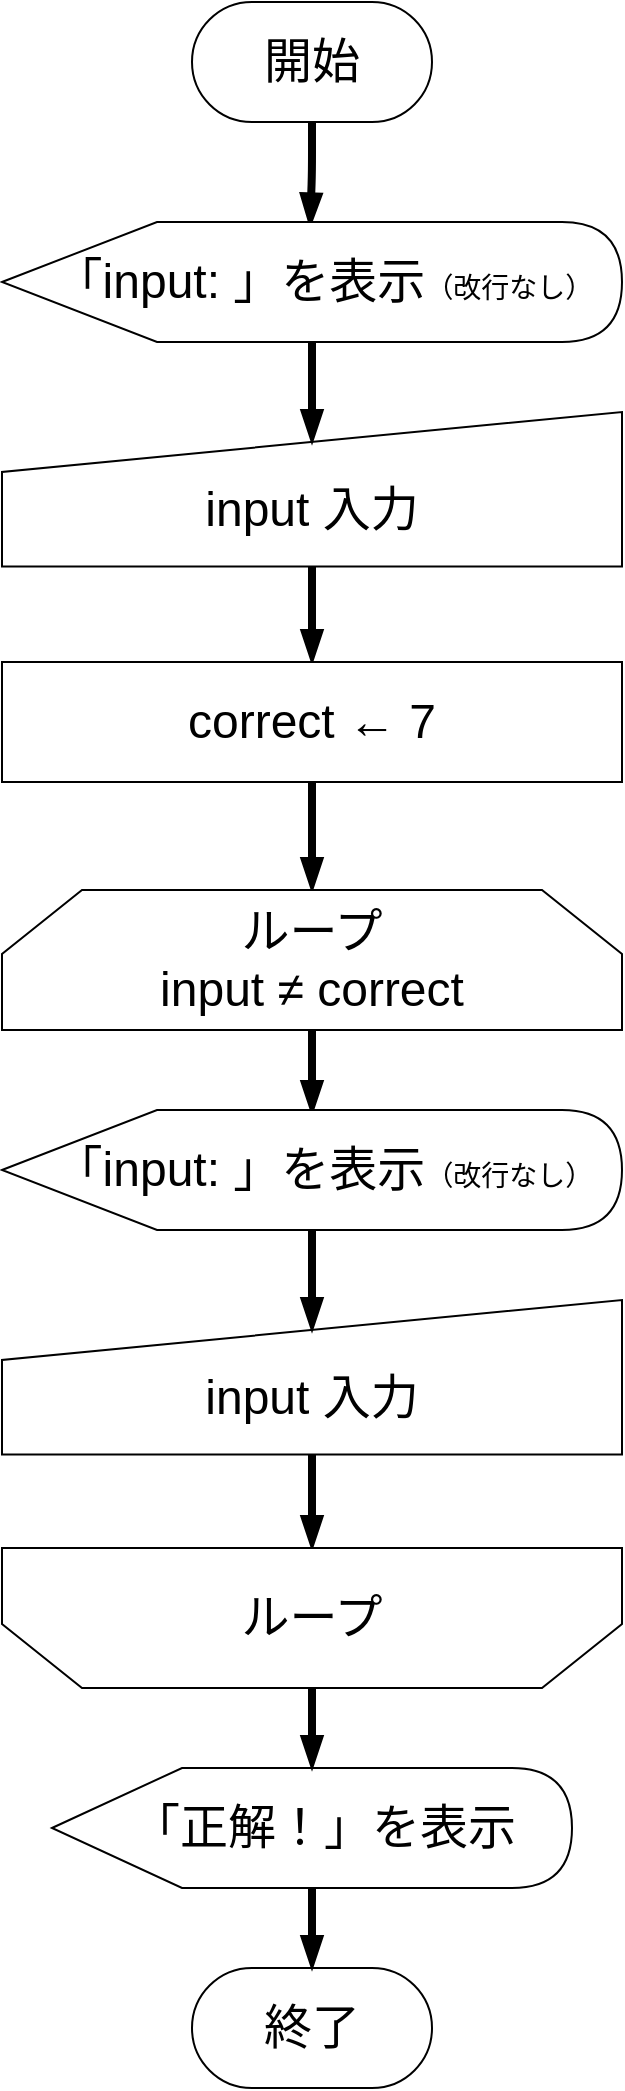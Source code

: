<mxfile>
    <diagram id="c4GTyKVFCKA0cYsm1K__" name="ページ1">
        <mxGraphModel dx="1280" dy="1049" grid="1" gridSize="10" guides="1" tooltips="1" connect="1" arrows="1" fold="1" page="1" pageScale="1" pageWidth="827" pageHeight="1169" math="0" shadow="0">
            <root>
                <mxCell id="0"/>
                <mxCell id="1" parent="0"/>
                <mxCell id="27" style="edgeStyle=orthogonalEdgeStyle;html=1;entryX=0.497;entryY=0.027;entryDx=0;entryDy=0;entryPerimeter=0;fontSize=24;endArrow=blockThin;endFill=1;strokeWidth=4;" parent="1" source="2" target="22" edge="1">
                    <mxGeometry relative="1" as="geometry"/>
                </mxCell>
                <mxCell id="2" value="開始" style="rounded=1;whiteSpace=wrap;html=1;arcSize=50;fontSize=24;" parent="1" vertex="1">
                    <mxGeometry x="355" y="50" width="120" height="60" as="geometry"/>
                </mxCell>
                <mxCell id="14" style="edgeStyle=none;html=1;fontSize=20;endArrow=blockThin;endFill=1;strokeWidth=4;exitX=0.5;exitY=1;exitDx=0;exitDy=0;" parent="1" source="21" target="39" edge="1">
                    <mxGeometry relative="1" as="geometry">
                        <mxPoint x="430" y="350" as="sourcePoint"/>
                        <mxPoint x="400" y="370" as="targetPoint"/>
                    </mxGeometry>
                </mxCell>
                <mxCell id="4" value="終了" style="rounded=1;whiteSpace=wrap;html=1;arcSize=50;fontSize=24;" parent="1" vertex="1">
                    <mxGeometry x="355" y="1033" width="120" height="60" as="geometry"/>
                </mxCell>
                <mxCell id="21" value="&lt;span style=&quot;font-size: 24px;&quot;&gt;input 入力&lt;/span&gt;" style="shape=manualInput;whiteSpace=wrap;html=1;fontSize=24;spacingTop=20;strokeWidth=1;" parent="1" vertex="1">
                    <mxGeometry x="260" y="255" width="310" height="77.27" as="geometry"/>
                </mxCell>
                <mxCell id="25" style="edgeStyle=orthogonalEdgeStyle;html=1;fontSize=24;strokeWidth=4;endArrow=blockThin;endFill=1;" parent="1" source="22" edge="1">
                    <mxGeometry relative="1" as="geometry">
                        <mxPoint x="415" y="270" as="targetPoint"/>
                    </mxGeometry>
                </mxCell>
                <mxCell id="22" value="&lt;font style=&quot;font-size: 24px;&quot;&gt;「input: 」を表示&lt;/font&gt;&lt;font style=&quot;font-size: 14px;&quot;&gt;（改行なし）&lt;/font&gt;" style="shape=display;whiteSpace=wrap;html=1;fontSize=24;spacingLeft=12;strokeWidth=1;" parent="1" vertex="1">
                    <mxGeometry x="260" y="160" width="310" height="60" as="geometry"/>
                </mxCell>
                <mxCell id="51" style="edgeStyle=orthogonalEdgeStyle;rounded=0;html=1;entryX=0.5;entryY=0;entryDx=0;entryDy=0;strokeWidth=4;fontSize=24;endArrow=blockThin;endFill=1;" parent="1" source="28" target="4" edge="1">
                    <mxGeometry relative="1" as="geometry"/>
                </mxCell>
                <mxCell id="28" value="「正解！」を表示" style="shape=display;whiteSpace=wrap;html=1;fontSize=24;spacingLeft=12;strokeWidth=1;" parent="1" vertex="1">
                    <mxGeometry x="285" y="933" width="260" height="60" as="geometry"/>
                </mxCell>
                <mxCell id="40" style="edgeStyle=orthogonalEdgeStyle;html=1;fontSize=24;strokeWidth=4;endArrow=blockThin;endFill=1;rounded=0;entryX=0.5;entryY=0;entryDx=0;entryDy=0;" parent="1" source="39" target="57" edge="1">
                    <mxGeometry relative="1" as="geometry">
                        <mxPoint x="430" y="484" as="targetPoint"/>
                    </mxGeometry>
                </mxCell>
                <mxCell id="39" value="correct ← 7" style="rounded=0;whiteSpace=wrap;html=1;fontSize=24;" parent="1" vertex="1">
                    <mxGeometry x="260" y="380" width="310" height="60" as="geometry"/>
                </mxCell>
                <mxCell id="60" style="edgeStyle=orthogonalEdgeStyle;html=1;entryX=0.5;entryY=0.024;entryDx=0;entryDy=0;entryPerimeter=0;fontSize=24;strokeWidth=4;rounded=0;endArrow=blockThin;endFill=1;" edge="1" parent="1" source="57" target="63">
                    <mxGeometry relative="1" as="geometry">
                        <mxPoint x="415" y="600.0" as="targetPoint"/>
                    </mxGeometry>
                </mxCell>
                <mxCell id="57" value="ループ&lt;br style=&quot;border-color: var(--border-color);&quot;&gt;input ≠ correct" style="shape=loopLimit;whiteSpace=wrap;html=1;fontSize=24;size=40;" vertex="1" parent="1">
                    <mxGeometry x="260" y="494" width="310" height="70" as="geometry"/>
                </mxCell>
                <mxCell id="65" style="edgeStyle=orthogonalEdgeStyle;rounded=0;html=1;entryX=0.5;entryY=1;entryDx=0;entryDy=0;strokeWidth=4;fontSize=24;endArrow=blockThin;endFill=1;" edge="1" parent="1" source="61" target="64">
                    <mxGeometry relative="1" as="geometry"/>
                </mxCell>
                <mxCell id="61" value="&lt;span style=&quot;font-size: 24px;&quot;&gt;input 入力&lt;/span&gt;" style="shape=manualInput;whiteSpace=wrap;html=1;fontSize=24;spacingTop=20;strokeWidth=1;" vertex="1" parent="1">
                    <mxGeometry x="260" y="699" width="310" height="77.27" as="geometry"/>
                </mxCell>
                <mxCell id="62" style="edgeStyle=orthogonalEdgeStyle;html=1;fontSize=24;strokeWidth=4;endArrow=blockThin;endFill=1;" edge="1" source="63" parent="1">
                    <mxGeometry relative="1" as="geometry">
                        <mxPoint x="415" y="714" as="targetPoint"/>
                    </mxGeometry>
                </mxCell>
                <mxCell id="63" value="&lt;font style=&quot;font-size: 24px;&quot;&gt;「input: 」を表示&lt;/font&gt;&lt;font style=&quot;font-size: 14px;&quot;&gt;（改行なし）&lt;/font&gt;" style="shape=display;whiteSpace=wrap;html=1;fontSize=24;spacingLeft=12;strokeWidth=1;" vertex="1" parent="1">
                    <mxGeometry x="260" y="604" width="310" height="60" as="geometry"/>
                </mxCell>
                <mxCell id="66" style="edgeStyle=orthogonalEdgeStyle;rounded=0;html=1;strokeWidth=4;fontSize=24;endArrow=blockThin;endFill=1;" edge="1" parent="1" source="64" target="28">
                    <mxGeometry relative="1" as="geometry"/>
                </mxCell>
                <mxCell id="64" value="ループ" style="shape=loopLimit;whiteSpace=wrap;html=1;fontSize=24;size=40;rotation=0;direction=west;" vertex="1" parent="1">
                    <mxGeometry x="260" y="823" width="310" height="70" as="geometry"/>
                </mxCell>
            </root>
        </mxGraphModel>
    </diagram>
</mxfile>